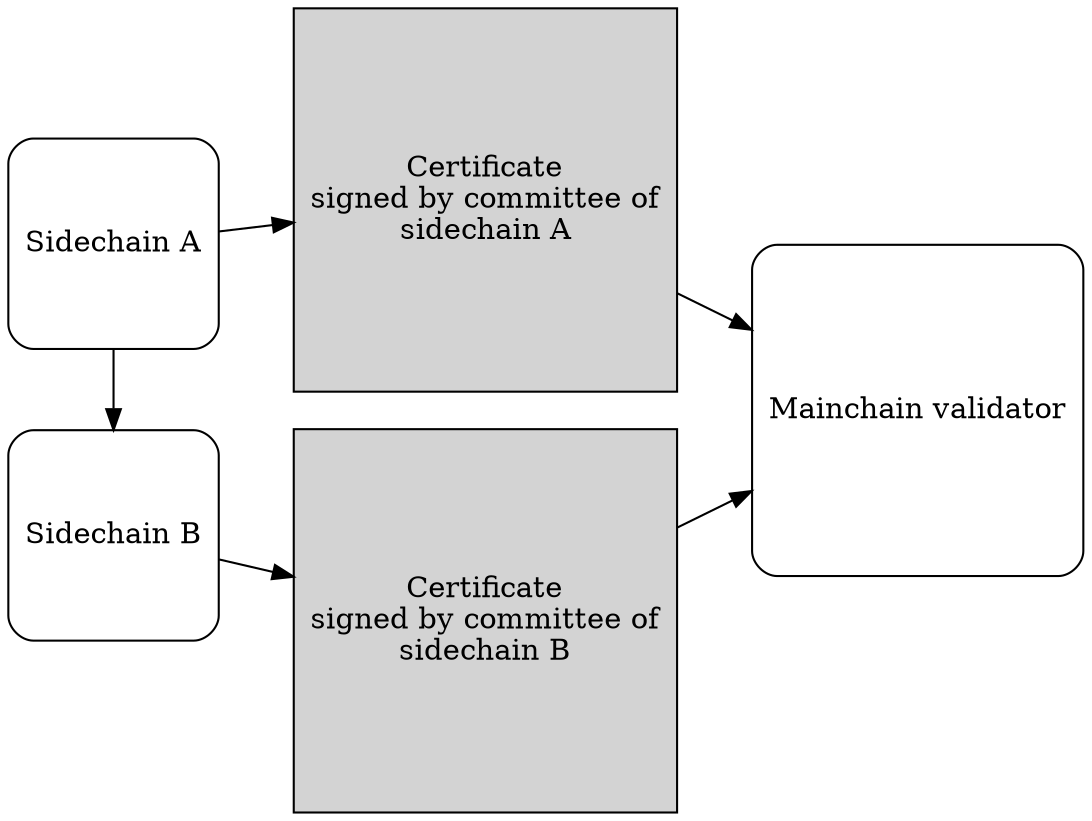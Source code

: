 digraph {
  node [shape=square style=rounded]
  rankdir=LR

  sidechain_a [label = "Sidechain A"]
  sidechain_b [label = "Sidechain B"]
  {rank=same; sidechain_a; sidechain_b;}
  mainchain [label = "Mainchain validator"]

  certificate_a [
    label="Certificate\nsigned by committee of\nsidechain A"
    style=filled
  ]
  certificate_b [
    label="Certificate\nsigned by committee of\nsidechain B"
    style=filled
  ]

  sidechain_a -> certificate_a -> mainchain
  sidechain_a -> sidechain_b -> certificate_b -> mainchain
}
